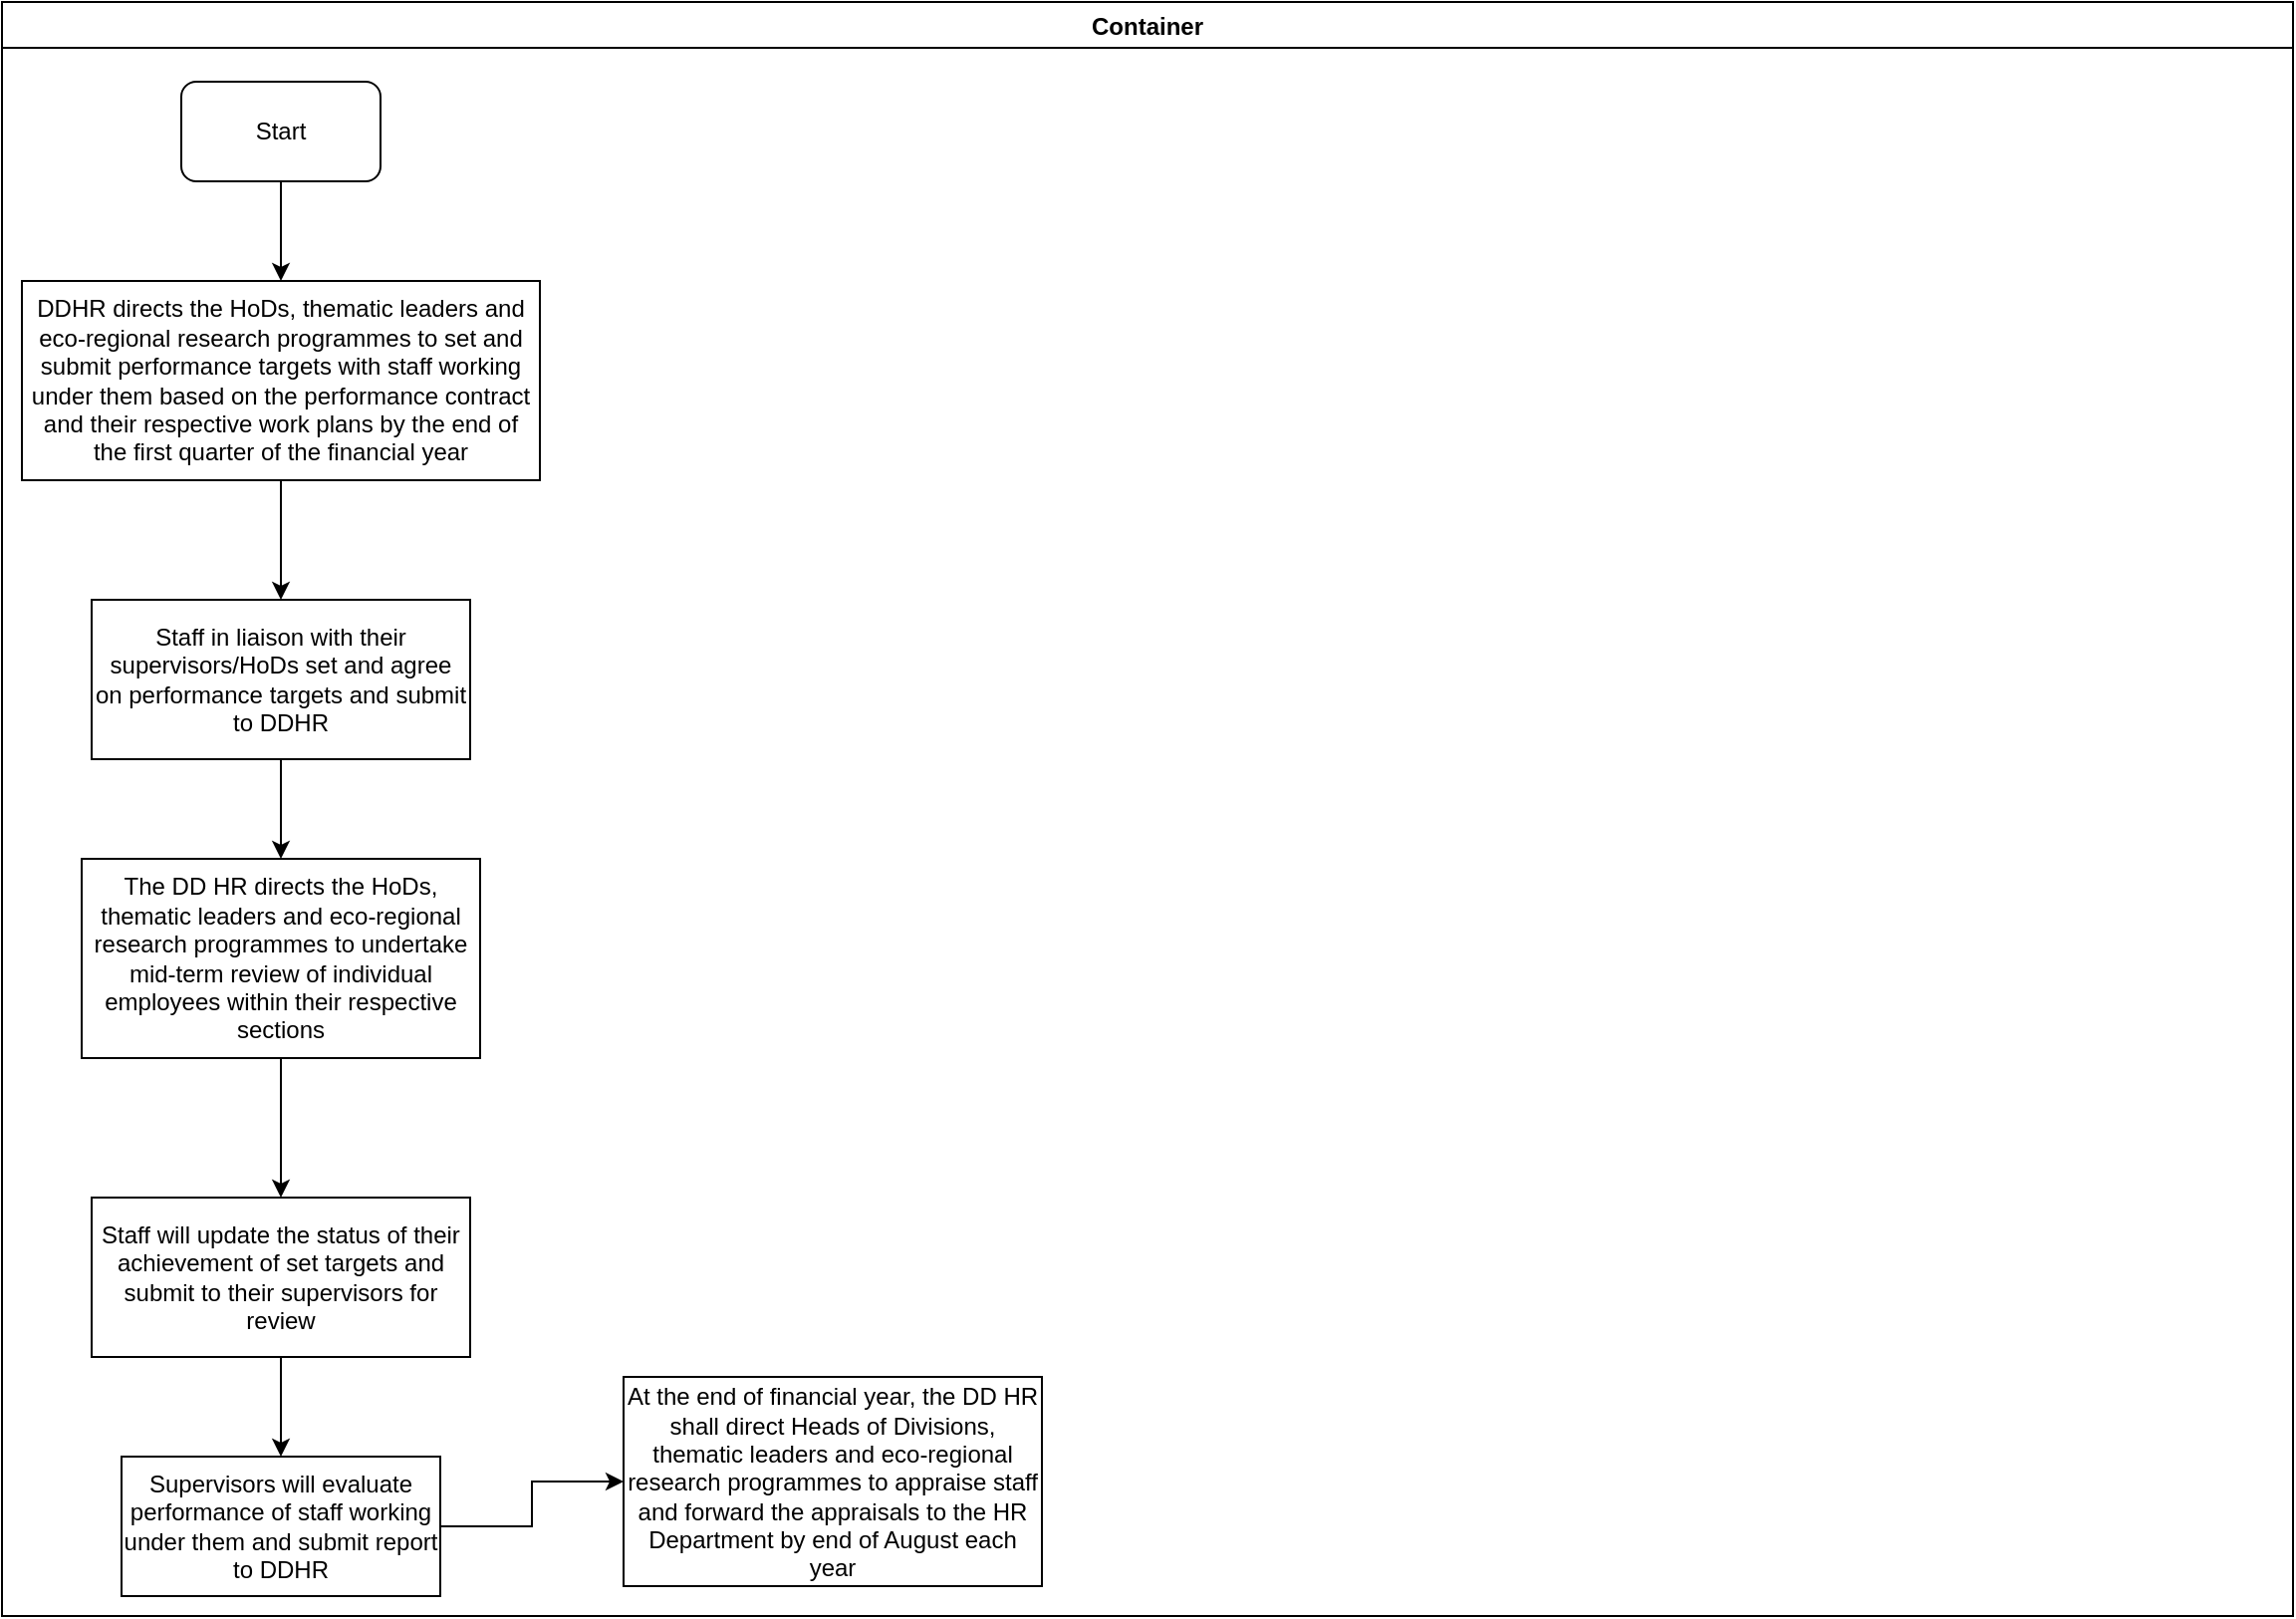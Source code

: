 <mxfile version="14.2.4" type="github">
  <diagram id="Uljw9E6sIYdNkP1f9c3i" name="Page-1">
    <mxGraphModel dx="1038" dy="547" grid="1" gridSize="10" guides="1" tooltips="1" connect="1" arrows="1" fold="1" page="1" pageScale="1" pageWidth="1169" pageHeight="827" math="0" shadow="0">
      <root>
        <mxCell id="0" />
        <mxCell id="1" parent="0" />
        <mxCell id="niNoGx1GZcgiBpnU9i2a-1" value="Container" style="swimlane;" vertex="1" parent="1">
          <mxGeometry x="10" y="10" width="1150" height="810" as="geometry" />
        </mxCell>
        <mxCell id="niNoGx1GZcgiBpnU9i2a-2" value="Start" style="rounded=1;whiteSpace=wrap;html=1;" vertex="1" parent="niNoGx1GZcgiBpnU9i2a-1">
          <mxGeometry x="90" y="40" width="100" height="50" as="geometry" />
        </mxCell>
        <mxCell id="niNoGx1GZcgiBpnU9i2a-3" value="DDHR directs the HoDs, thematic leaders and eco-regional research programmes to set and submit performance targets with staff working under them based on the performance contract and their respective work plans by the end of the first quarter of the financial year" style="rounded=0;whiteSpace=wrap;html=1;" vertex="1" parent="niNoGx1GZcgiBpnU9i2a-1">
          <mxGeometry x="10" y="140" width="260" height="100" as="geometry" />
        </mxCell>
        <mxCell id="niNoGx1GZcgiBpnU9i2a-4" value="" style="edgeStyle=orthogonalEdgeStyle;rounded=0;orthogonalLoop=1;jettySize=auto;html=1;entryX=0.5;entryY=0;entryDx=0;entryDy=0;" edge="1" parent="niNoGx1GZcgiBpnU9i2a-1" source="niNoGx1GZcgiBpnU9i2a-2" target="niNoGx1GZcgiBpnU9i2a-3">
          <mxGeometry relative="1" as="geometry">
            <mxPoint x="140" y="165" as="targetPoint" />
          </mxGeometry>
        </mxCell>
        <mxCell id="niNoGx1GZcgiBpnU9i2a-28" value="Staff in liaison with their supervisors/HoDs set and agree on performance targets and submit to DDHR" style="rounded=0;whiteSpace=wrap;html=1;" vertex="1" parent="niNoGx1GZcgiBpnU9i2a-1">
          <mxGeometry x="45" y="300" width="190" height="80" as="geometry" />
        </mxCell>
        <mxCell id="niNoGx1GZcgiBpnU9i2a-6" value="" style="edgeStyle=orthogonalEdgeStyle;rounded=0;orthogonalLoop=1;jettySize=auto;html=1;" edge="1" parent="niNoGx1GZcgiBpnU9i2a-1" source="niNoGx1GZcgiBpnU9i2a-3" target="niNoGx1GZcgiBpnU9i2a-28">
          <mxGeometry relative="1" as="geometry">
            <mxPoint x="140" y="333.5" as="targetPoint" />
          </mxGeometry>
        </mxCell>
        <mxCell id="niNoGx1GZcgiBpnU9i2a-29" value="Staff will update the status of their achievement of set targets and submit to their supervisors for review" style="rounded=0;whiteSpace=wrap;html=1;" vertex="1" parent="niNoGx1GZcgiBpnU9i2a-1">
          <mxGeometry x="45" y="600" width="190" height="80" as="geometry" />
        </mxCell>
        <mxCell id="niNoGx1GZcgiBpnU9i2a-31" value="The DD HR directs the HoDs, thematic leaders and eco-regional research programmes to undertake mid-term review of individual employees within their respective sections" style="rounded=0;whiteSpace=wrap;html=1;" vertex="1" parent="niNoGx1GZcgiBpnU9i2a-1">
          <mxGeometry x="40" y="430" width="200" height="100" as="geometry" />
        </mxCell>
        <mxCell id="niNoGx1GZcgiBpnU9i2a-32" value="" style="edgeStyle=orthogonalEdgeStyle;rounded=0;orthogonalLoop=1;jettySize=auto;html=1;" edge="1" parent="niNoGx1GZcgiBpnU9i2a-1" source="niNoGx1GZcgiBpnU9i2a-28" target="niNoGx1GZcgiBpnU9i2a-31">
          <mxGeometry relative="1" as="geometry" />
        </mxCell>
        <mxCell id="niNoGx1GZcgiBpnU9i2a-34" value="" style="edgeStyle=orthogonalEdgeStyle;rounded=0;orthogonalLoop=1;jettySize=auto;html=1;entryX=0.5;entryY=0;entryDx=0;entryDy=0;" edge="1" parent="niNoGx1GZcgiBpnU9i2a-1" source="niNoGx1GZcgiBpnU9i2a-31" target="niNoGx1GZcgiBpnU9i2a-29">
          <mxGeometry relative="1" as="geometry">
            <mxPoint x="140" y="640" as="targetPoint" />
          </mxGeometry>
        </mxCell>
        <mxCell id="niNoGx1GZcgiBpnU9i2a-35" value="Supervisors will evaluate performance of staff working under them and submit report to DDHR" style="rounded=0;whiteSpace=wrap;html=1;" vertex="1" parent="niNoGx1GZcgiBpnU9i2a-1">
          <mxGeometry x="60" y="730" width="160" height="70" as="geometry" />
        </mxCell>
        <mxCell id="niNoGx1GZcgiBpnU9i2a-36" value="" style="edgeStyle=orthogonalEdgeStyle;rounded=0;orthogonalLoop=1;jettySize=auto;html=1;" edge="1" parent="niNoGx1GZcgiBpnU9i2a-1" source="niNoGx1GZcgiBpnU9i2a-29" target="niNoGx1GZcgiBpnU9i2a-35">
          <mxGeometry relative="1" as="geometry" />
        </mxCell>
        <mxCell id="niNoGx1GZcgiBpnU9i2a-37" value="At the end of financial year, the DD HR shall direct Heads of Divisions, thematic leaders and eco-regional research programmes to appraise staff and forward the appraisals to the HR Department by end of August each year" style="whiteSpace=wrap;html=1;rounded=0;" vertex="1" parent="1">
          <mxGeometry x="322" y="700" width="210" height="105" as="geometry" />
        </mxCell>
        <mxCell id="niNoGx1GZcgiBpnU9i2a-38" value="" style="edgeStyle=orthogonalEdgeStyle;rounded=0;orthogonalLoop=1;jettySize=auto;html=1;" edge="1" parent="1" source="niNoGx1GZcgiBpnU9i2a-35" target="niNoGx1GZcgiBpnU9i2a-37">
          <mxGeometry relative="1" as="geometry" />
        </mxCell>
      </root>
    </mxGraphModel>
  </diagram>
</mxfile>
